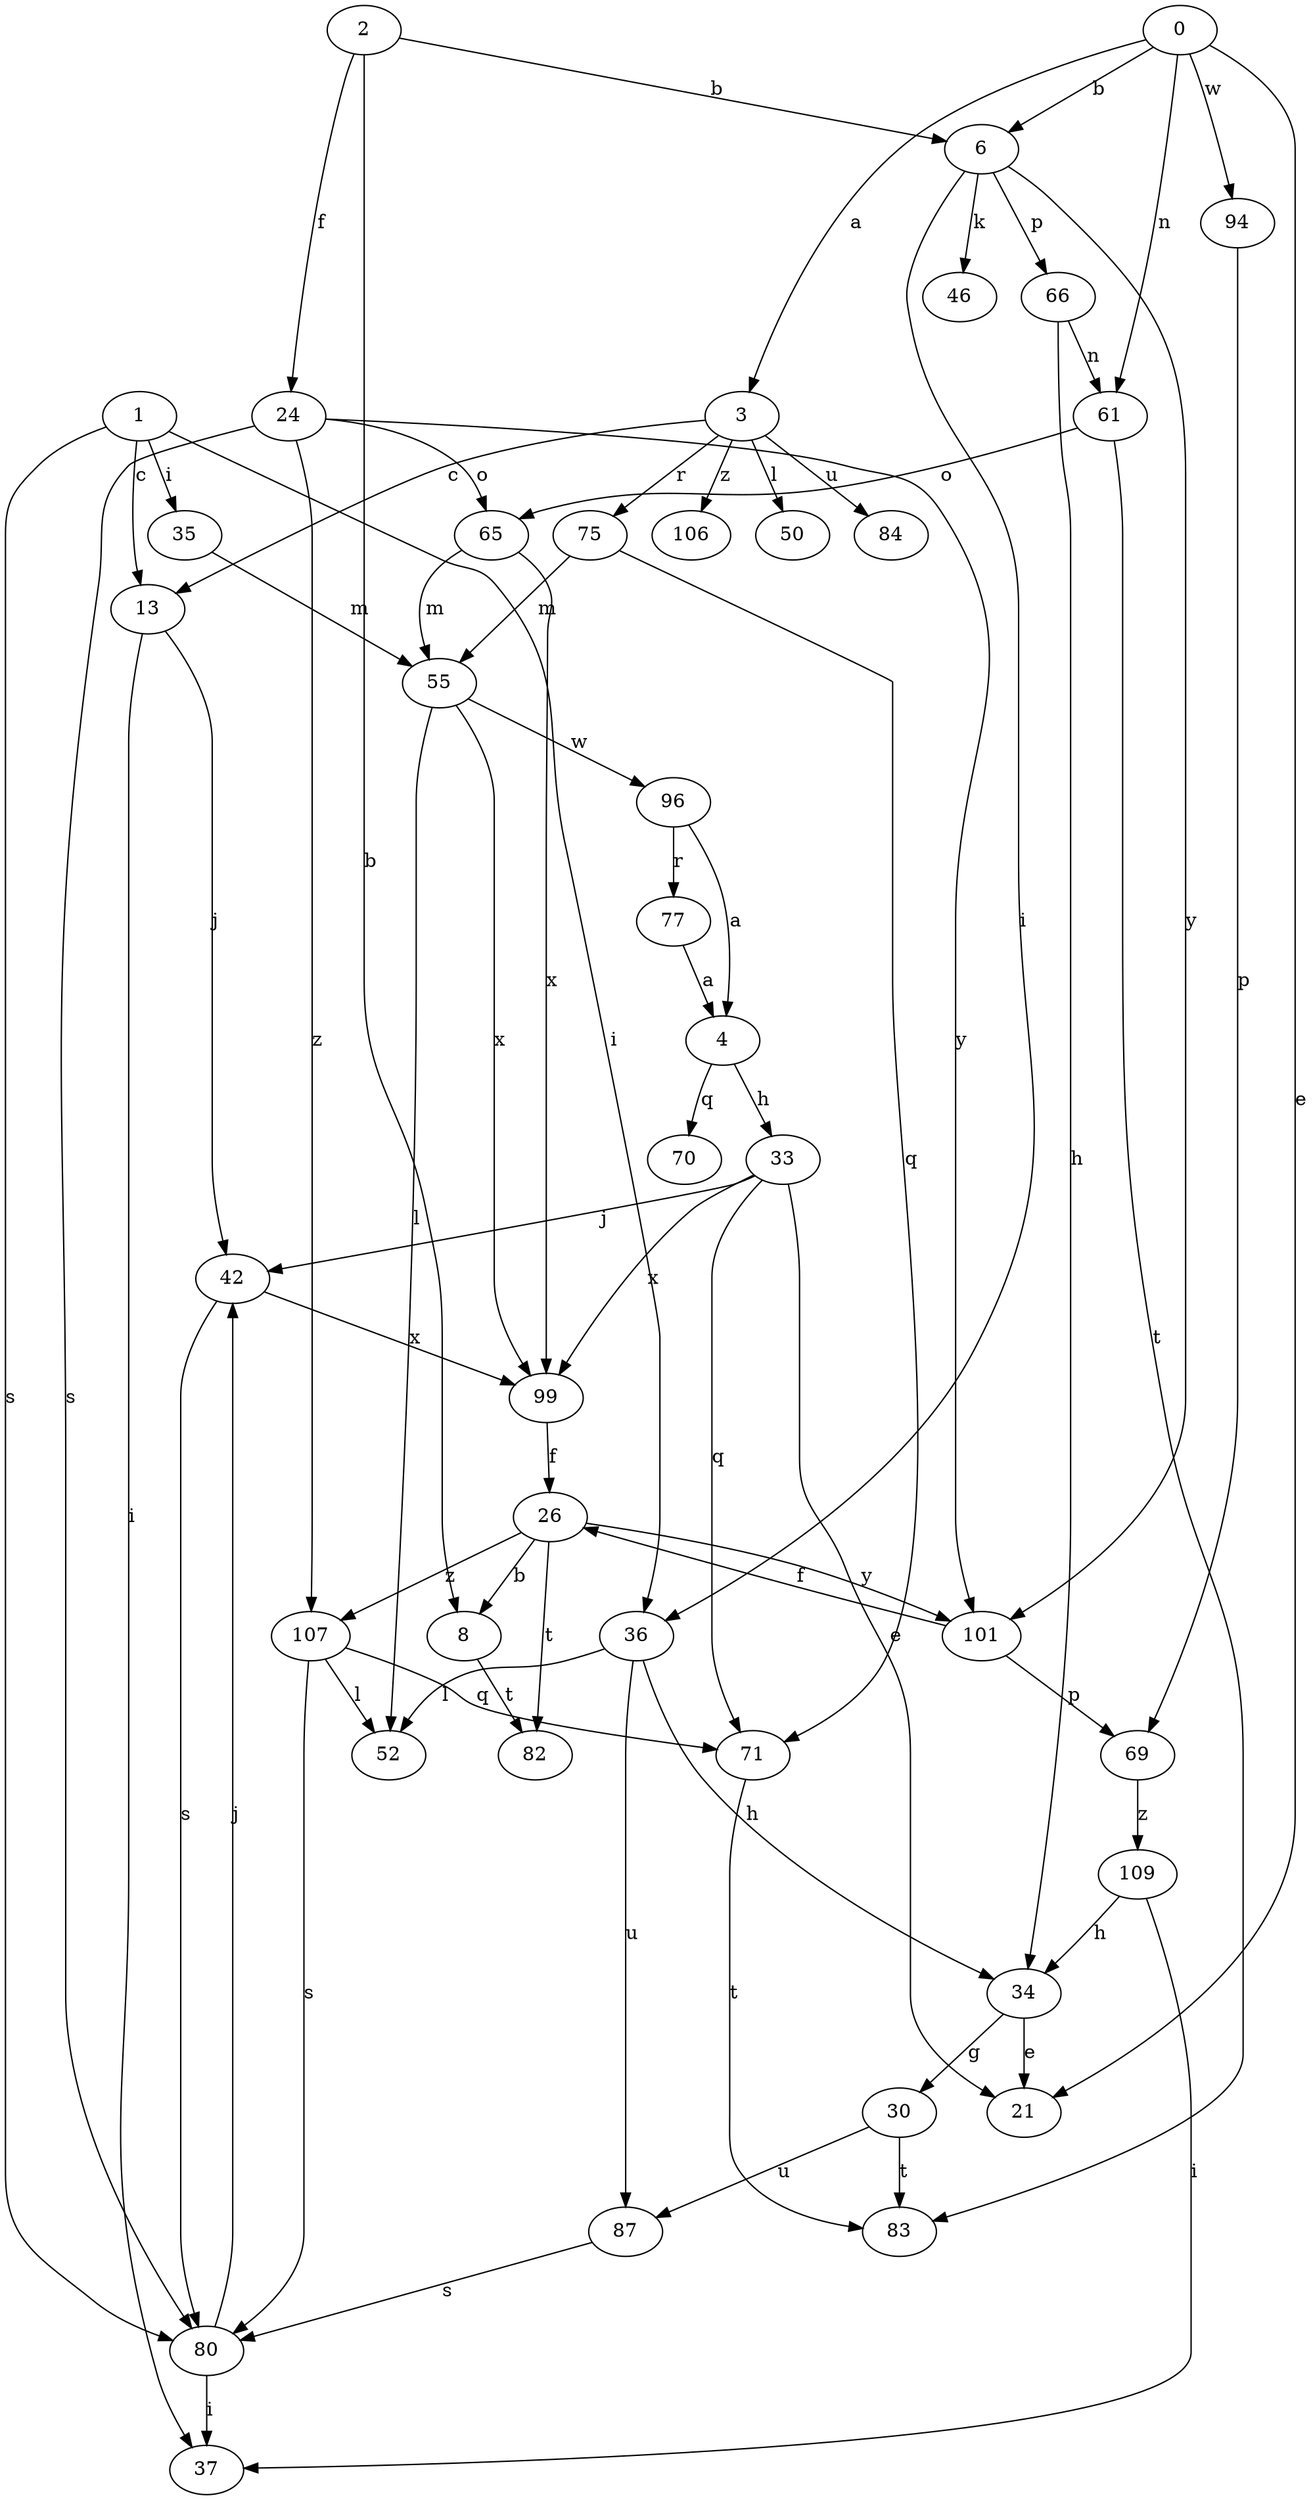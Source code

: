 strict digraph  {
0;
1;
2;
3;
4;
6;
8;
13;
21;
24;
26;
30;
33;
34;
35;
36;
37;
42;
46;
50;
52;
55;
61;
65;
66;
69;
70;
71;
75;
77;
80;
82;
83;
84;
87;
94;
96;
99;
101;
106;
107;
109;
0 -> 3  [label=a];
0 -> 6  [label=b];
0 -> 21  [label=e];
0 -> 61  [label=n];
0 -> 94  [label=w];
1 -> 13  [label=c];
1 -> 35  [label=i];
1 -> 36  [label=i];
1 -> 80  [label=s];
2 -> 6  [label=b];
2 -> 8  [label=b];
2 -> 24  [label=f];
3 -> 13  [label=c];
3 -> 50  [label=l];
3 -> 75  [label=r];
3 -> 84  [label=u];
3 -> 106  [label=z];
4 -> 33  [label=h];
4 -> 70  [label=q];
6 -> 36  [label=i];
6 -> 46  [label=k];
6 -> 66  [label=p];
6 -> 101  [label=y];
8 -> 82  [label=t];
13 -> 37  [label=i];
13 -> 42  [label=j];
24 -> 65  [label=o];
24 -> 80  [label=s];
24 -> 101  [label=y];
24 -> 107  [label=z];
26 -> 8  [label=b];
26 -> 82  [label=t];
26 -> 101  [label=y];
26 -> 107  [label=z];
30 -> 83  [label=t];
30 -> 87  [label=u];
33 -> 21  [label=e];
33 -> 42  [label=j];
33 -> 71  [label=q];
33 -> 99  [label=x];
34 -> 21  [label=e];
34 -> 30  [label=g];
35 -> 55  [label=m];
36 -> 34  [label=h];
36 -> 52  [label=l];
36 -> 87  [label=u];
42 -> 80  [label=s];
42 -> 99  [label=x];
55 -> 52  [label=l];
55 -> 96  [label=w];
55 -> 99  [label=x];
61 -> 65  [label=o];
61 -> 83  [label=t];
65 -> 55  [label=m];
65 -> 99  [label=x];
66 -> 34  [label=h];
66 -> 61  [label=n];
69 -> 109  [label=z];
71 -> 83  [label=t];
75 -> 55  [label=m];
75 -> 71  [label=q];
77 -> 4  [label=a];
80 -> 37  [label=i];
80 -> 42  [label=j];
87 -> 80  [label=s];
94 -> 69  [label=p];
96 -> 4  [label=a];
96 -> 77  [label=r];
99 -> 26  [label=f];
101 -> 26  [label=f];
101 -> 69  [label=p];
107 -> 52  [label=l];
107 -> 71  [label=q];
107 -> 80  [label=s];
109 -> 34  [label=h];
109 -> 37  [label=i];
}
